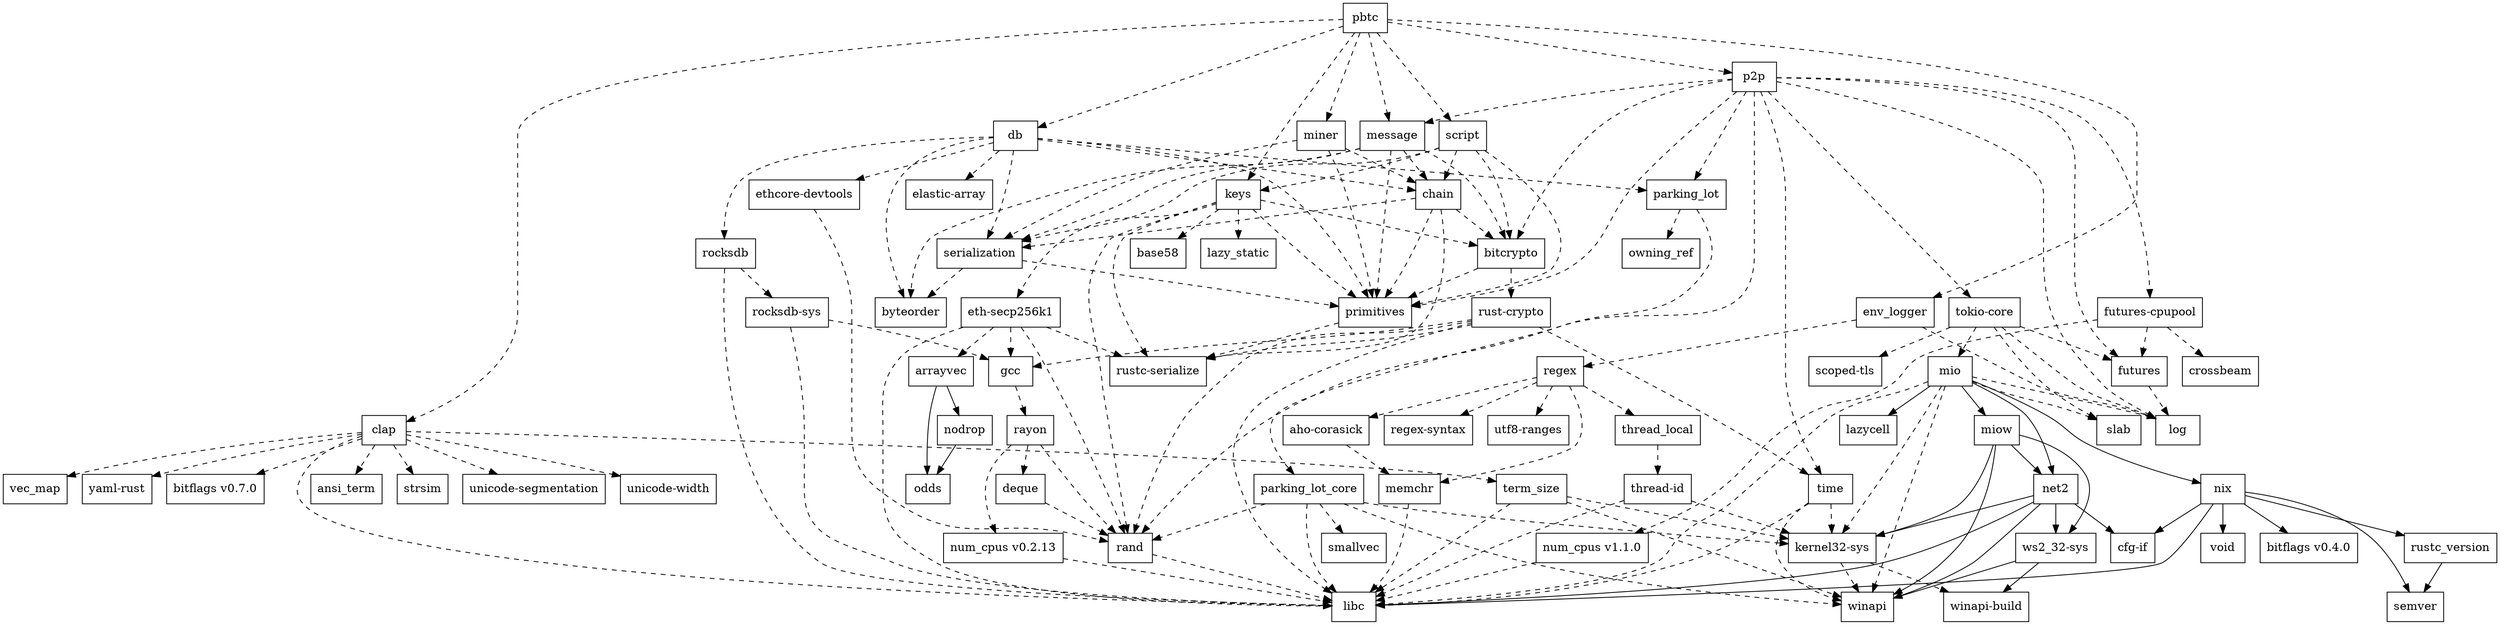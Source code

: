 digraph dependencies {
	N0[label="pbtc",shape=box];
	N1[label="clap",shape=box];
	N2[label="db",shape=box];
	N3[label="env_logger",shape=box];
	N4[label="keys",shape=box];
	N5[label="message",shape=box];
	N6[label="miner",shape=box];
	N7[label="p2p",shape=box];
	N8[label="script",shape=box];
	N9[label="aho-corasick",shape=box];
	N10[label="memchr",shape=box];
	N11[label="ansi_term",shape=box];
	N12[label="arrayvec",shape=box];
	N13[label="nodrop",shape=box];
	N14[label="odds",shape=box];
	N15[label="base58",shape=box];
	N16[label="bitcrypto",shape=box];
	N17[label="primitives",shape=box];
	N18[label="rust-crypto",shape=box];
	N19[label="bitflags v0.4.0",shape=box];
	N20[label="bitflags v0.7.0",shape=box];
	N21[label="byteorder",shape=box];
	N22[label="cfg-if",shape=box];
	N23[label="chain",shape=box];
	N24[label="rustc-serialize",shape=box];
	N25[label="serialization",shape=box];
	N26[label="libc",shape=box];
	N27[label="strsim",shape=box];
	N28[label="term_size",shape=box];
	N29[label="unicode-segmentation",shape=box];
	N30[label="unicode-width",shape=box];
	N31[label="vec_map",shape=box];
	N32[label="yaml-rust",shape=box];
	N33[label="crossbeam",shape=box];
	N34[label="elastic-array",shape=box];
	N35[label="ethcore-devtools",shape=box];
	N36[label="parking_lot",shape=box];
	N37[label="rocksdb",shape=box];
	N38[label="deque",shape=box];
	N39[label="rand",shape=box];
	N40[label="log",shape=box];
	N41[label="regex",shape=box];
	N42[label="eth-secp256k1",shape=box];
	N43[label="gcc",shape=box];
	N44[label="futures",shape=box];
	N45[label="futures-cpupool",shape=box];
	N46[label="num_cpus v1.1.0",shape=box];
	N47[label="rayon",shape=box];
	N48[label="kernel32-sys",shape=box];
	N49[label="winapi",shape=box];
	N50[label="winapi-build",shape=box];
	N51[label="lazy_static",shape=box];
	N52[label="lazycell",shape=box];
	N53[label="mio",shape=box];
	N54[label="miow",shape=box];
	N55[label="net2",shape=box];
	N56[label="nix",shape=box];
	N57[label="slab",shape=box];
	N58[label="ws2_32-sys",shape=box];
	N59[label="rustc_version",shape=box];
	N60[label="semver",shape=box];
	N61[label="void",shape=box];
	N62[label="num_cpus v0.2.13",shape=box];
	N63[label="owning_ref",shape=box];
	N64[label="time",shape=box];
	N65[label="tokio-core",shape=box];
	N66[label="parking_lot_core",shape=box];
	N67[label="smallvec",shape=box];
	N68[label="regex-syntax",shape=box];
	N69[label="thread_local",shape=box];
	N70[label="utf8-ranges",shape=box];
	N71[label="rocksdb-sys",shape=box];
	N72[label="scoped-tls",shape=box];
	N73[label="thread-id",shape=box];
	N0 -> N1[label="",style=dashed];
	N0 -> N2[label="",style=dashed];
	N0 -> N3[label="",style=dashed];
	N0 -> N4[label="",style=dashed];
	N0 -> N5[label="",style=dashed];
	N0 -> N6[label="",style=dashed];
	N0 -> N7[label="",style=dashed];
	N0 -> N8[label="",style=dashed];
	N1 -> N11[label="",style=dashed];
	N1 -> N20[label="",style=dashed];
	N1 -> N26[label="",style=dashed];
	N1 -> N27[label="",style=dashed];
	N1 -> N28[label="",style=dashed];
	N1 -> N29[label="",style=dashed];
	N1 -> N30[label="",style=dashed];
	N1 -> N31[label="",style=dashed];
	N1 -> N32[label="",style=dashed];
	N2 -> N17[label="",style=dashed];
	N2 -> N21[label="",style=dashed];
	N2 -> N23[label="",style=dashed];
	N2 -> N25[label="",style=dashed];
	N2 -> N34[label="",style=dashed];
	N2 -> N35[label="",style=dashed];
	N2 -> N36[label="",style=dashed];
	N2 -> N37[label="",style=dashed];
	N3 -> N40[label="",style=dashed];
	N3 -> N41[label="",style=dashed];
	N4 -> N15[label="",style=dashed];
	N4 -> N16[label="",style=dashed];
	N4 -> N17[label="",style=dashed];
	N4 -> N24[label="",style=dashed];
	N4 -> N39[label="",style=dashed];
	N4 -> N42[label="",style=dashed];
	N4 -> N51[label="",style=dashed];
	N5 -> N16[label="",style=dashed];
	N5 -> N17[label="",style=dashed];
	N5 -> N21[label="",style=dashed];
	N5 -> N23[label="",style=dashed];
	N5 -> N25[label="",style=dashed];
	N6 -> N17[label="",style=dashed];
	N6 -> N23[label="",style=dashed];
	N6 -> N25[label="",style=dashed];
	N7 -> N5[label="",style=dashed];
	N7 -> N16[label="",style=dashed];
	N7 -> N17[label="",style=dashed];
	N7 -> N36[label="",style=dashed];
	N7 -> N39[label="",style=dashed];
	N7 -> N40[label="",style=dashed];
	N7 -> N44[label="",style=dashed];
	N7 -> N45[label="",style=dashed];
	N7 -> N64[label="",style=dashed];
	N7 -> N65[label="",style=dashed];
	N8 -> N4[label="",style=dashed];
	N8 -> N16[label="",style=dashed];
	N8 -> N17[label="",style=dashed];
	N8 -> N23[label="",style=dashed];
	N8 -> N25[label="",style=dashed];
	N9 -> N10[label="",style=dashed];
	N10 -> N26[label="",style=dashed];
	N12 -> N13[label=""];
	N12 -> N14[label=""];
	N13 -> N14[label=""];
	N16 -> N17[label="",style=dashed];
	N16 -> N18[label="",style=dashed];
	N17 -> N24[label="",style=dashed];
	N18 -> N24[label="",style=dashed];
	N18 -> N26[label="",style=dashed];
	N18 -> N39[label="",style=dashed];
	N18 -> N43[label="",style=dashed];
	N18 -> N64[label="",style=dashed];
	N23 -> N16[label="",style=dashed];
	N23 -> N17[label="",style=dashed];
	N23 -> N24[label="",style=dashed];
	N23 -> N25[label="",style=dashed];
	N25 -> N17[label="",style=dashed];
	N25 -> N21[label="",style=dashed];
	N28 -> N26[label="",style=dashed];
	N28 -> N48[label="",style=dashed];
	N28 -> N49[label="",style=dashed];
	N35 -> N39[label="",style=dashed];
	N36 -> N63[label="",style=dashed];
	N36 -> N66[label="",style=dashed];
	N37 -> N26[label="",style=dashed];
	N37 -> N71[label="",style=dashed];
	N38 -> N39[label="",style=dashed];
	N39 -> N26[label="",style=dashed];
	N41 -> N9[label="",style=dashed];
	N41 -> N10[label="",style=dashed];
	N41 -> N68[label="",style=dashed];
	N41 -> N69[label="",style=dashed];
	N41 -> N70[label="",style=dashed];
	N42 -> N12[label="",style=dashed];
	N42 -> N24[label="",style=dashed];
	N42 -> N26[label="",style=dashed];
	N42 -> N39[label="",style=dashed];
	N42 -> N43[label="",style=dashed];
	N43 -> N47[label="",style=dashed];
	N44 -> N40[label="",style=dashed];
	N45 -> N33[label="",style=dashed];
	N45 -> N44[label="",style=dashed];
	N45 -> N46[label="",style=dashed];
	N46 -> N26[label="",style=dashed];
	N47 -> N38[label="",style=dashed];
	N47 -> N39[label="",style=dashed];
	N47 -> N62[label="",style=dashed];
	N48 -> N49[label="",style=dashed];
	N48 -> N50[label="",style=dashed];
	N53 -> N26[label="",style=dashed];
	N53 -> N40[label="",style=dashed];
	N53 -> N48[label="",style=dashed];
	N53 -> N49[label="",style=dashed];
	N53 -> N52[label=""];
	N53 -> N54[label=""];
	N53 -> N55[label=""];
	N53 -> N56[label=""];
	N53 -> N57[label="",style=dashed];
	N54 -> N48[label=""];
	N54 -> N49[label=""];
	N54 -> N55[label=""];
	N54 -> N58[label=""];
	N55 -> N22[label=""];
	N55 -> N26[label=""];
	N55 -> N48[label=""];
	N55 -> N49[label=""];
	N55 -> N58[label=""];
	N56 -> N19[label=""];
	N56 -> N22[label=""];
	N56 -> N26[label=""];
	N56 -> N59[label=""];
	N56 -> N60[label=""];
	N56 -> N61[label=""];
	N58 -> N49[label=""];
	N58 -> N50[label=""];
	N59 -> N60[label=""];
	N62 -> N26[label="",style=dashed];
	N64 -> N26[label="",style=dashed];
	N64 -> N48[label="",style=dashed];
	N64 -> N49[label="",style=dashed];
	N65 -> N40[label="",style=dashed];
	N65 -> N44[label="",style=dashed];
	N65 -> N53[label="",style=dashed];
	N65 -> N57[label="",style=dashed];
	N65 -> N72[label="",style=dashed];
	N66 -> N26[label="",style=dashed];
	N66 -> N39[label="",style=dashed];
	N66 -> N48[label="",style=dashed];
	N66 -> N49[label="",style=dashed];
	N66 -> N67[label="",style=dashed];
	N69 -> N73[label="",style=dashed];
	N71 -> N26[label="",style=dashed];
	N71 -> N43[label="",style=dashed];
	N73 -> N26[label="",style=dashed];
	N73 -> N48[label="",style=dashed];
}
